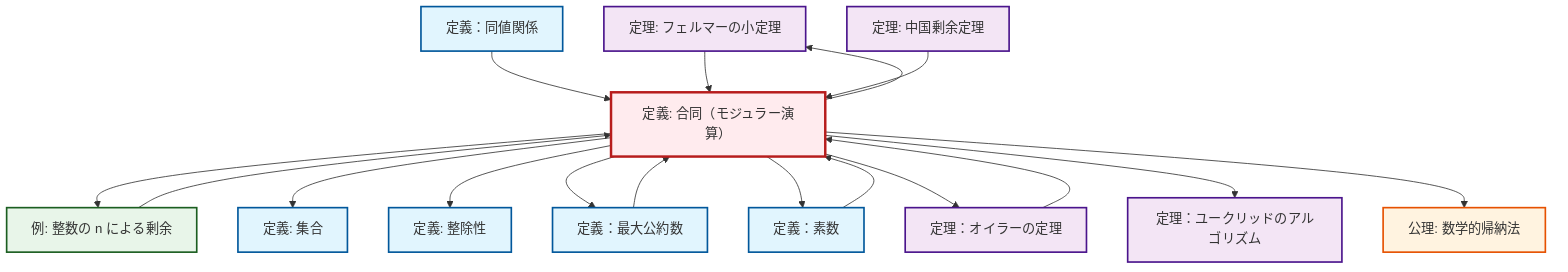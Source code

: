 graph TD
    classDef definition fill:#e1f5fe,stroke:#01579b,stroke-width:2px
    classDef theorem fill:#f3e5f5,stroke:#4a148c,stroke-width:2px
    classDef axiom fill:#fff3e0,stroke:#e65100,stroke-width:2px
    classDef example fill:#e8f5e9,stroke:#1b5e20,stroke-width:2px
    classDef current fill:#ffebee,stroke:#b71c1c,stroke-width:3px
    thm-fermat-little["定理: フェルマーの小定理"]:::theorem
    thm-euler["定理：オイラーの定理"]:::theorem
    thm-euclidean-algorithm["定理：ユークリッドのアルゴリズム"]:::theorem
    def-equivalence-relation["定義：同値関係"]:::definition
    thm-chinese-remainder["定理: 中国剰余定理"]:::theorem
    def-prime["定義：素数"]:::definition
    ax-induction["公理: 数学的帰納法"]:::axiom
    def-congruence["定義: 合同（モジュラー演算）"]:::definition
    ex-quotient-integers-mod-n["例: 整数の n による剰余"]:::example
    def-gcd["定義：最大公約数"]:::definition
    def-divisibility["定義: 整除性"]:::definition
    def-set["定義: 集合"]:::definition
    def-equivalence-relation --> def-congruence
    def-congruence --> ex-quotient-integers-mod-n
    thm-euler --> def-congruence
    def-congruence --> def-set
    def-congruence --> def-divisibility
    def-gcd --> def-congruence
    def-congruence --> def-gcd
    def-congruence --> def-prime
    thm-fermat-little --> def-congruence
    def-congruence --> thm-euler
    def-congruence --> thm-fermat-little
    def-congruence --> thm-euclidean-algorithm
    thm-chinese-remainder --> def-congruence
    def-prime --> def-congruence
    def-congruence --> ax-induction
    ex-quotient-integers-mod-n --> def-congruence
    class def-congruence current